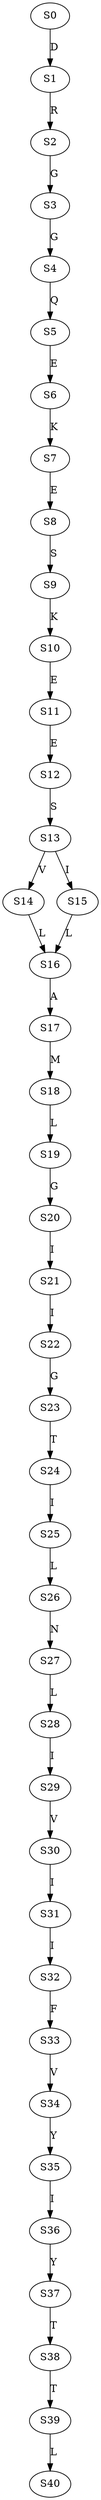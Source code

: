 strict digraph  {
	S0 -> S1 [ label = D ];
	S1 -> S2 [ label = R ];
	S2 -> S3 [ label = G ];
	S3 -> S4 [ label = G ];
	S4 -> S5 [ label = Q ];
	S5 -> S6 [ label = E ];
	S6 -> S7 [ label = K ];
	S7 -> S8 [ label = E ];
	S8 -> S9 [ label = S ];
	S9 -> S10 [ label = K ];
	S10 -> S11 [ label = E ];
	S11 -> S12 [ label = E ];
	S12 -> S13 [ label = S ];
	S13 -> S14 [ label = V ];
	S13 -> S15 [ label = I ];
	S14 -> S16 [ label = L ];
	S15 -> S16 [ label = L ];
	S16 -> S17 [ label = A ];
	S17 -> S18 [ label = M ];
	S18 -> S19 [ label = L ];
	S19 -> S20 [ label = G ];
	S20 -> S21 [ label = I ];
	S21 -> S22 [ label = I ];
	S22 -> S23 [ label = G ];
	S23 -> S24 [ label = T ];
	S24 -> S25 [ label = I ];
	S25 -> S26 [ label = L ];
	S26 -> S27 [ label = N ];
	S27 -> S28 [ label = L ];
	S28 -> S29 [ label = I ];
	S29 -> S30 [ label = V ];
	S30 -> S31 [ label = I ];
	S31 -> S32 [ label = I ];
	S32 -> S33 [ label = F ];
	S33 -> S34 [ label = V ];
	S34 -> S35 [ label = Y ];
	S35 -> S36 [ label = I ];
	S36 -> S37 [ label = Y ];
	S37 -> S38 [ label = T ];
	S38 -> S39 [ label = T ];
	S39 -> S40 [ label = L ];
}
